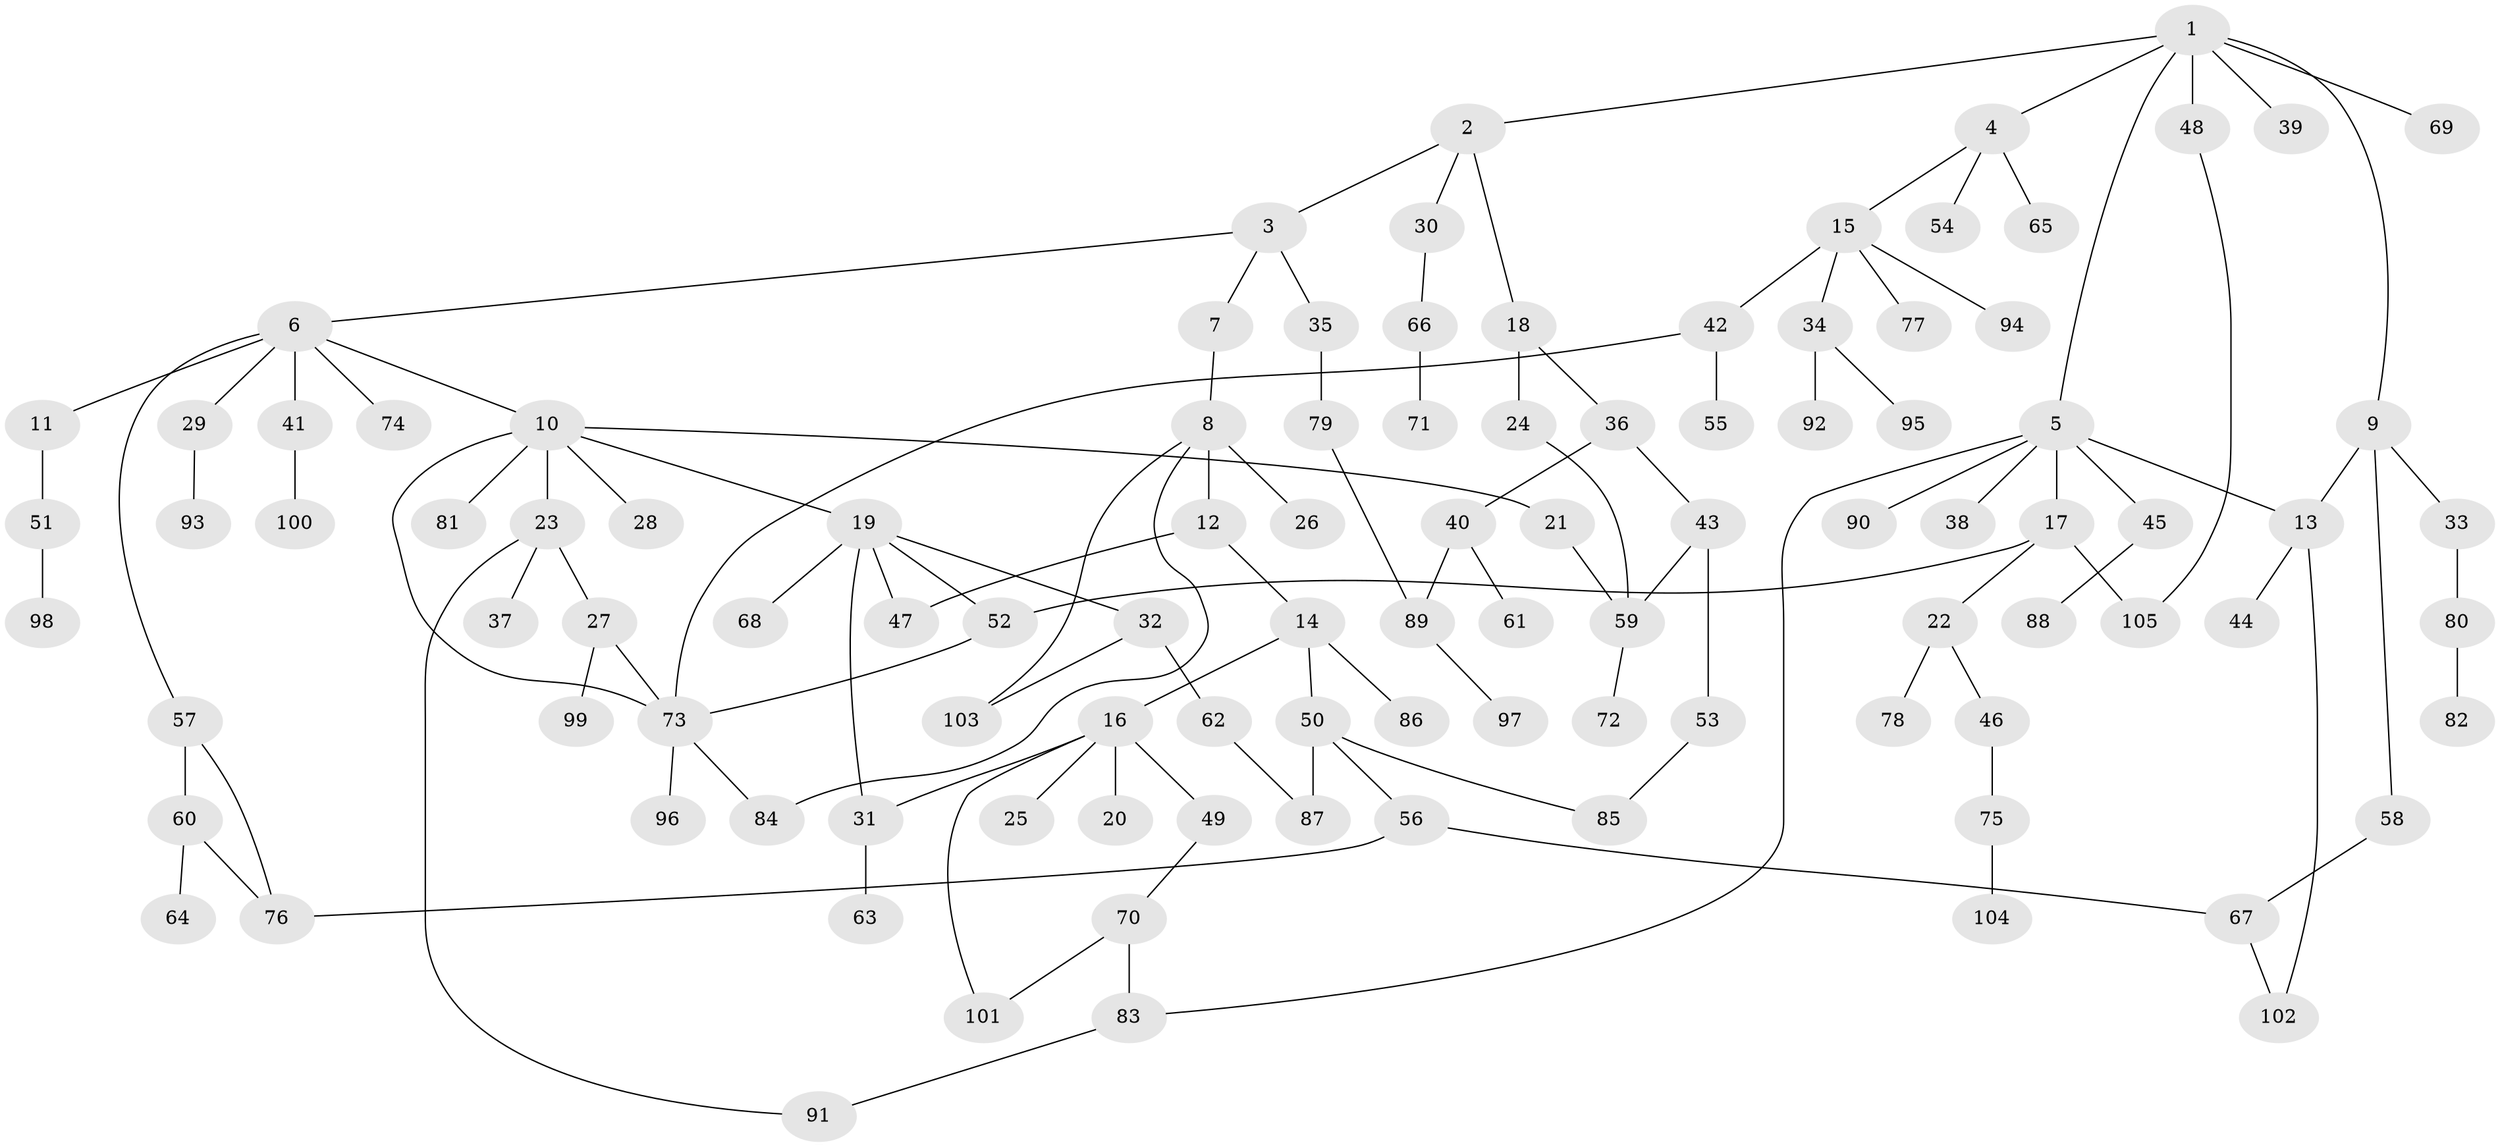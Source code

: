 // coarse degree distribution, {14: 0.015873015873015872, 4: 0.1111111111111111, 7: 0.031746031746031744, 2: 0.25396825396825395, 9: 0.015873015873015872, 3: 0.09523809523809523, 5: 0.047619047619047616, 1: 0.4126984126984127, 6: 0.015873015873015872}
// Generated by graph-tools (version 1.1) at 2025/17/03/04/25 18:17:08]
// undirected, 105 vertices, 126 edges
graph export_dot {
graph [start="1"]
  node [color=gray90,style=filled];
  1;
  2;
  3;
  4;
  5;
  6;
  7;
  8;
  9;
  10;
  11;
  12;
  13;
  14;
  15;
  16;
  17;
  18;
  19;
  20;
  21;
  22;
  23;
  24;
  25;
  26;
  27;
  28;
  29;
  30;
  31;
  32;
  33;
  34;
  35;
  36;
  37;
  38;
  39;
  40;
  41;
  42;
  43;
  44;
  45;
  46;
  47;
  48;
  49;
  50;
  51;
  52;
  53;
  54;
  55;
  56;
  57;
  58;
  59;
  60;
  61;
  62;
  63;
  64;
  65;
  66;
  67;
  68;
  69;
  70;
  71;
  72;
  73;
  74;
  75;
  76;
  77;
  78;
  79;
  80;
  81;
  82;
  83;
  84;
  85;
  86;
  87;
  88;
  89;
  90;
  91;
  92;
  93;
  94;
  95;
  96;
  97;
  98;
  99;
  100;
  101;
  102;
  103;
  104;
  105;
  1 -- 2;
  1 -- 4;
  1 -- 5;
  1 -- 9;
  1 -- 39;
  1 -- 48;
  1 -- 69;
  2 -- 3;
  2 -- 18;
  2 -- 30;
  3 -- 6;
  3 -- 7;
  3 -- 35;
  4 -- 15;
  4 -- 54;
  4 -- 65;
  5 -- 13;
  5 -- 17;
  5 -- 38;
  5 -- 45;
  5 -- 90;
  5 -- 83;
  6 -- 10;
  6 -- 11;
  6 -- 29;
  6 -- 41;
  6 -- 57;
  6 -- 74;
  7 -- 8;
  8 -- 12;
  8 -- 26;
  8 -- 84;
  8 -- 103;
  9 -- 33;
  9 -- 58;
  9 -- 13;
  10 -- 19;
  10 -- 21;
  10 -- 23;
  10 -- 28;
  10 -- 81;
  10 -- 73;
  11 -- 51;
  12 -- 14;
  12 -- 47;
  13 -- 44;
  13 -- 102;
  14 -- 16;
  14 -- 50;
  14 -- 86;
  15 -- 34;
  15 -- 42;
  15 -- 77;
  15 -- 94;
  16 -- 20;
  16 -- 25;
  16 -- 49;
  16 -- 31;
  16 -- 101;
  17 -- 22;
  17 -- 105;
  17 -- 52;
  18 -- 24;
  18 -- 36;
  19 -- 31;
  19 -- 32;
  19 -- 52;
  19 -- 68;
  19 -- 47;
  21 -- 59;
  22 -- 46;
  22 -- 78;
  23 -- 27;
  23 -- 37;
  23 -- 91;
  24 -- 59;
  27 -- 73;
  27 -- 99;
  29 -- 93;
  30 -- 66;
  31 -- 63;
  32 -- 62;
  32 -- 103;
  33 -- 80;
  34 -- 92;
  34 -- 95;
  35 -- 79;
  36 -- 40;
  36 -- 43;
  40 -- 61;
  40 -- 89;
  41 -- 100;
  42 -- 55;
  42 -- 73;
  43 -- 53;
  43 -- 59;
  45 -- 88;
  46 -- 75;
  48 -- 105;
  49 -- 70;
  50 -- 56;
  50 -- 87;
  50 -- 85;
  51 -- 98;
  52 -- 73;
  53 -- 85;
  56 -- 67;
  56 -- 76;
  57 -- 60;
  57 -- 76;
  58 -- 67;
  59 -- 72;
  60 -- 64;
  60 -- 76;
  62 -- 87;
  66 -- 71;
  67 -- 102;
  70 -- 83;
  70 -- 101;
  73 -- 96;
  73 -- 84;
  75 -- 104;
  79 -- 89;
  80 -- 82;
  83 -- 91;
  89 -- 97;
}
